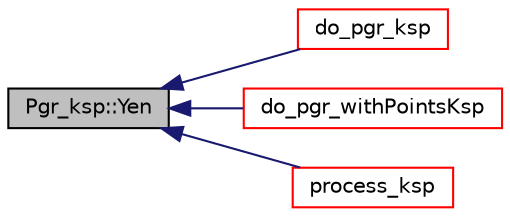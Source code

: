 digraph "Pgr_ksp::Yen"
{
  edge [fontname="Helvetica",fontsize="10",labelfontname="Helvetica",labelfontsize="10"];
  node [fontname="Helvetica",fontsize="10",shape=record];
  rankdir="LR";
  Node108 [label="Pgr_ksp::Yen",height=0.2,width=0.4,color="black", fillcolor="grey75", style="filled", fontcolor="black"];
  Node108 -> Node109 [dir="back",color="midnightblue",fontsize="10",style="solid",fontname="Helvetica"];
  Node109 [label="do_pgr_ksp",height=0.2,width=0.4,color="red", fillcolor="white", style="filled",URL="$ksp__driver_8h.html#a3a6b179e9d899339873dfce89802dd78"];
  Node108 -> Node112 [dir="back",color="midnightblue",fontsize="10",style="solid",fontname="Helvetica"];
  Node112 [label="do_pgr_withPointsKsp",height=0.2,width=0.4,color="red", fillcolor="white", style="filled",URL="$withPoints__ksp__driver_8h.html#aa374de107bce7c8ad6bdefdc60cd94ae"];
  Node108 -> Node115 [dir="back",color="midnightblue",fontsize="10",style="solid",fontname="Helvetica"];
  Node115 [label="process_ksp",height=0.2,width=0.4,color="red", fillcolor="white", style="filled",URL="$ksp_8cpp.html#a10e4a6799cd7644b570d86d3908fa3a7"];
}
